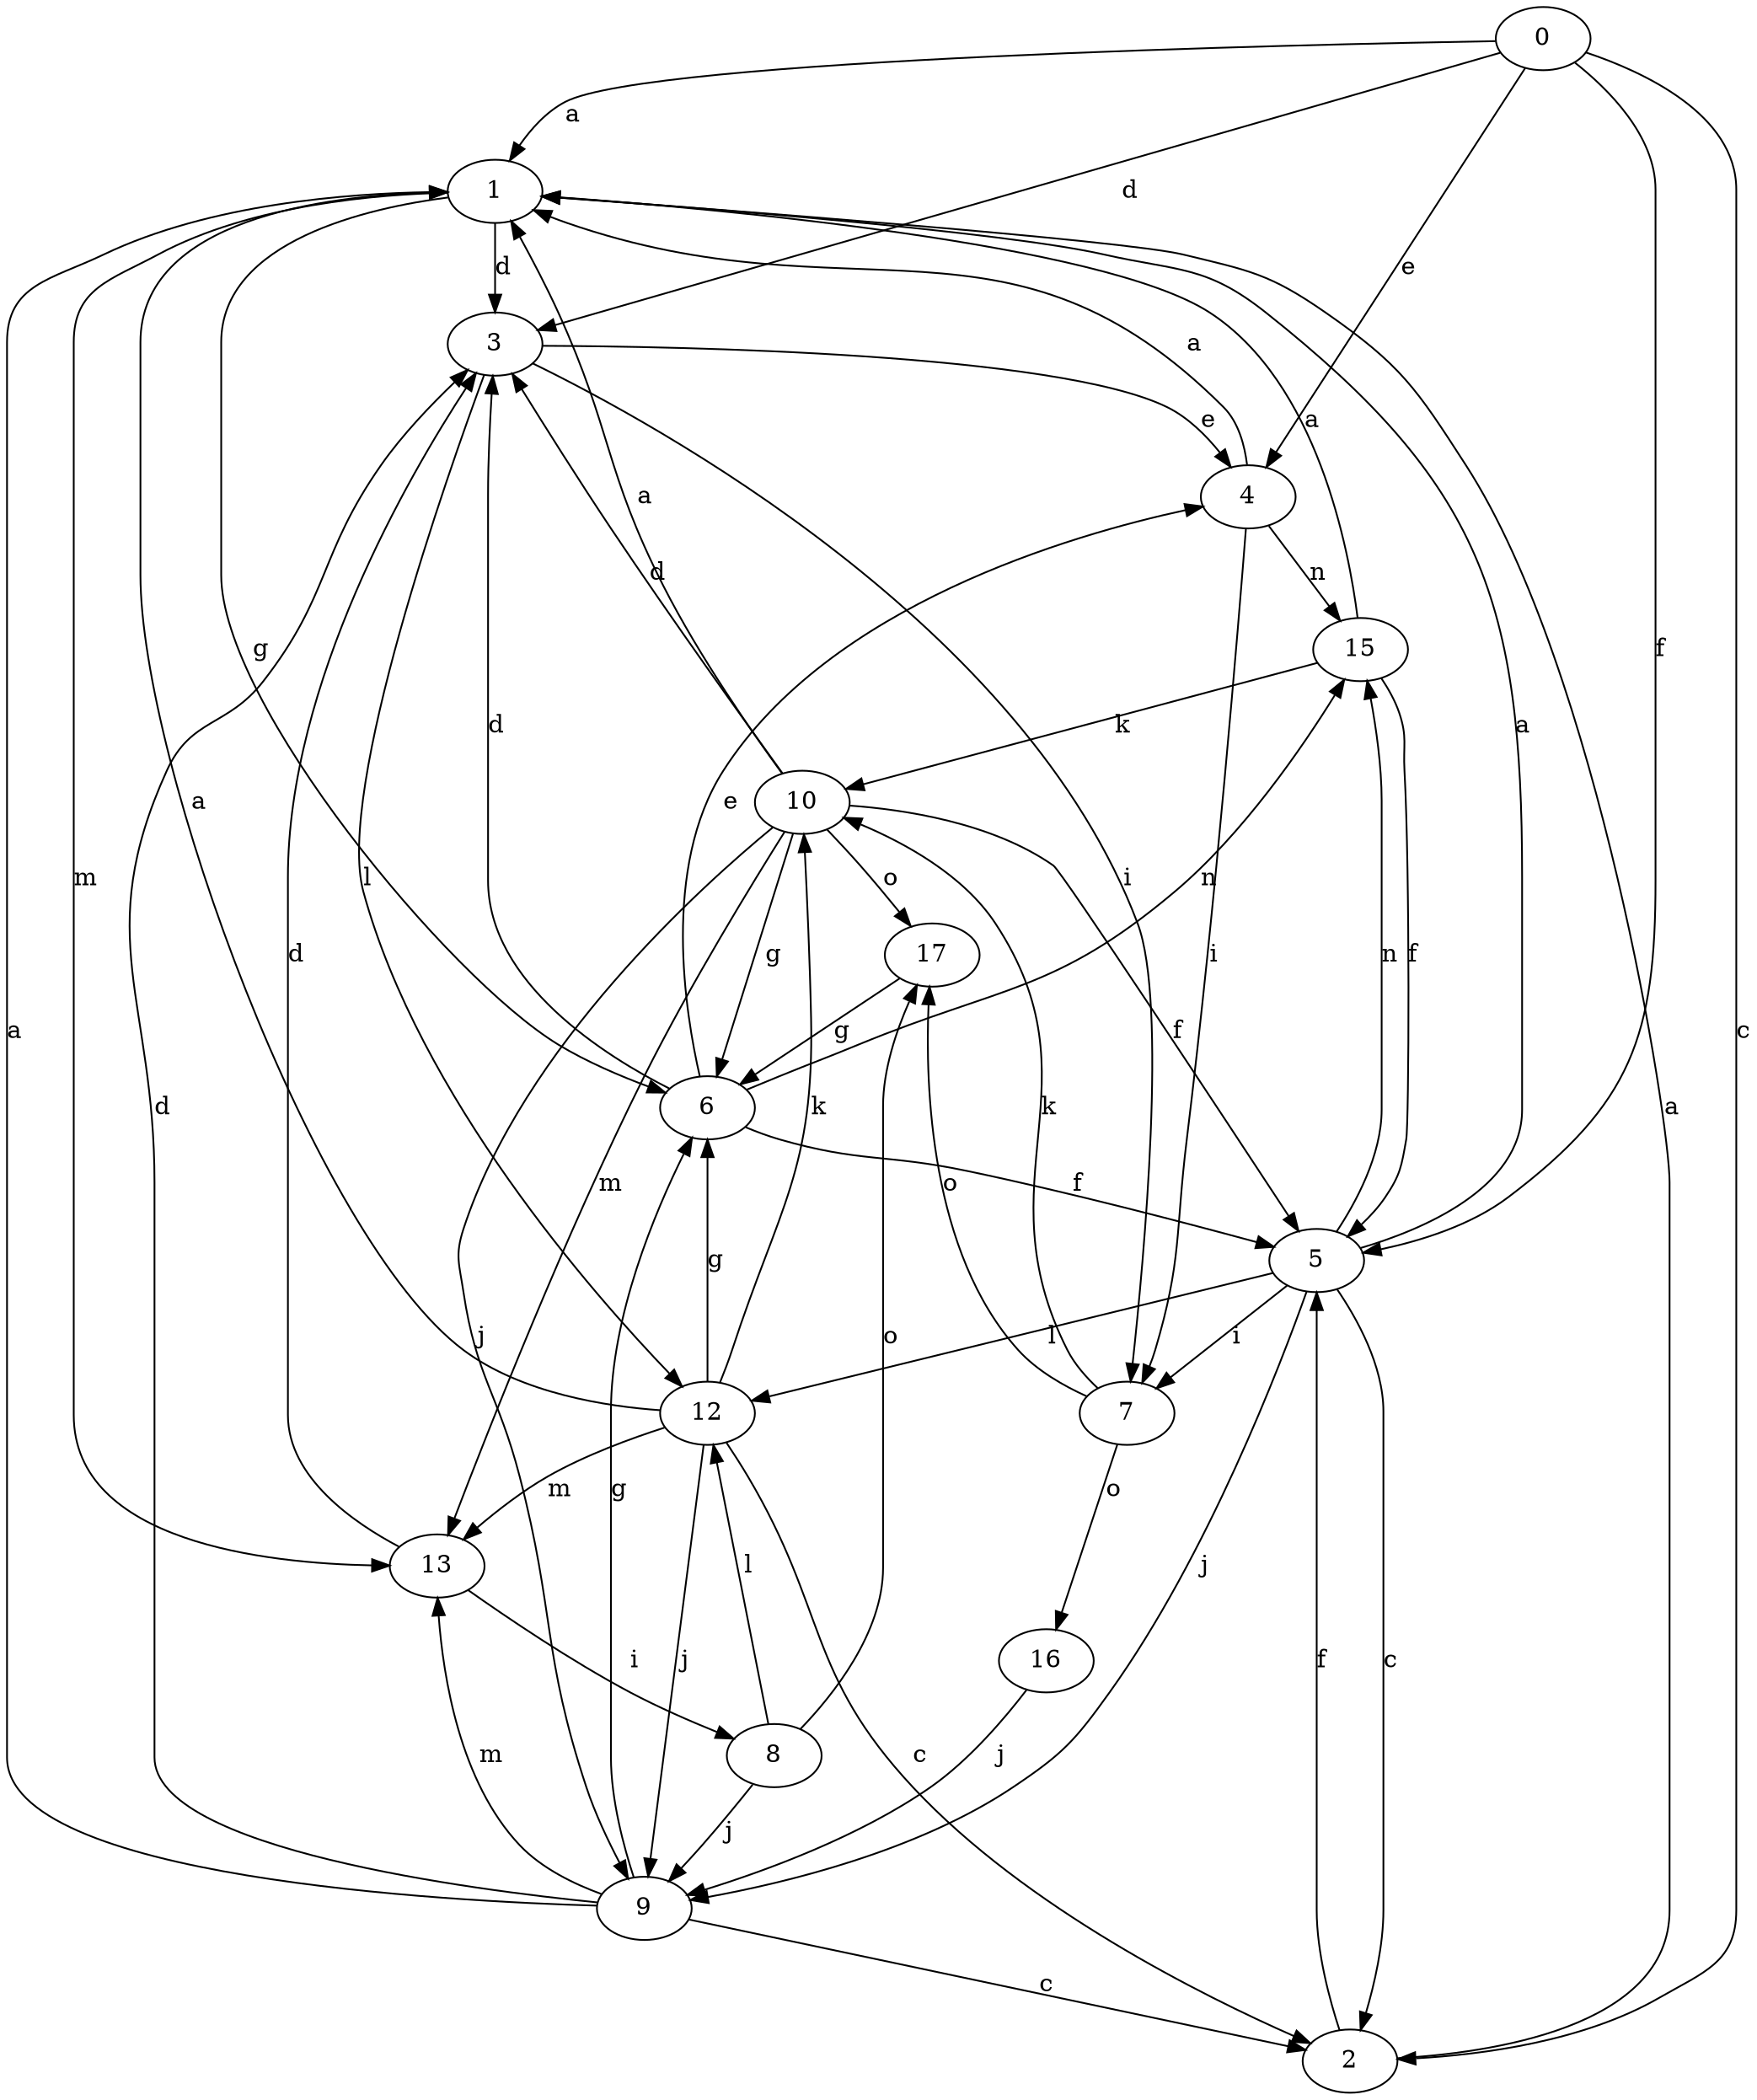 strict digraph  {
1;
2;
3;
4;
5;
6;
7;
8;
9;
10;
12;
13;
15;
0;
16;
17;
1 -> 3  [label=d];
1 -> 6  [label=g];
1 -> 13  [label=m];
2 -> 1  [label=a];
2 -> 5  [label=f];
3 -> 4  [label=e];
3 -> 7  [label=i];
3 -> 12  [label=l];
4 -> 1  [label=a];
4 -> 7  [label=i];
4 -> 15  [label=n];
5 -> 1  [label=a];
5 -> 2  [label=c];
5 -> 7  [label=i];
5 -> 9  [label=j];
5 -> 12  [label=l];
5 -> 15  [label=n];
6 -> 3  [label=d];
6 -> 4  [label=e];
6 -> 5  [label=f];
6 -> 15  [label=n];
7 -> 10  [label=k];
7 -> 16  [label=o];
7 -> 17  [label=o];
8 -> 9  [label=j];
8 -> 12  [label=l];
8 -> 17  [label=o];
9 -> 1  [label=a];
9 -> 2  [label=c];
9 -> 3  [label=d];
9 -> 6  [label=g];
9 -> 13  [label=m];
10 -> 1  [label=a];
10 -> 3  [label=d];
10 -> 5  [label=f];
10 -> 6  [label=g];
10 -> 9  [label=j];
10 -> 13  [label=m];
10 -> 17  [label=o];
12 -> 1  [label=a];
12 -> 2  [label=c];
12 -> 6  [label=g];
12 -> 9  [label=j];
12 -> 10  [label=k];
12 -> 13  [label=m];
13 -> 3  [label=d];
13 -> 8  [label=i];
15 -> 1  [label=a];
15 -> 5  [label=f];
15 -> 10  [label=k];
0 -> 1  [label=a];
0 -> 2  [label=c];
0 -> 3  [label=d];
0 -> 4  [label=e];
0 -> 5  [label=f];
16 -> 9  [label=j];
17 -> 6  [label=g];
}
